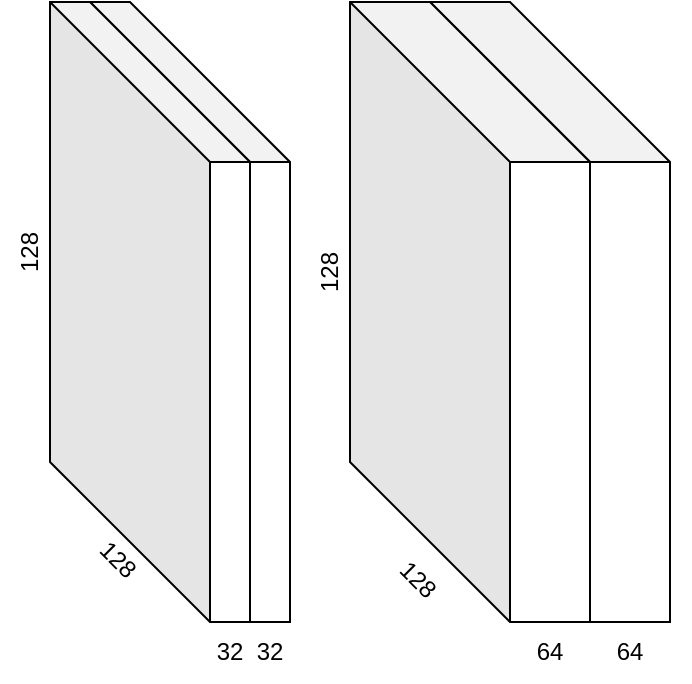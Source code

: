 <mxfile version="16.5.3" type="github">
  <diagram id="mdwYtrKqwy-pj7ubtLok" name="Page-1">
    <mxGraphModel dx="533" dy="958" grid="1" gridSize="10" guides="1" tooltips="1" connect="1" arrows="1" fold="1" page="1" pageScale="1" pageWidth="827" pageHeight="1169" math="0" shadow="0">
      <root>
        <mxCell id="0" />
        <mxCell id="1" parent="0" />
        <mxCell id="CqU0eDEBqgqhNID599-w-7" value="" style="shape=cube;whiteSpace=wrap;html=1;boundedLbl=1;backgroundOutline=1;darkOpacity=0.05;darkOpacity2=0.1;size=80;" vertex="1" parent="1">
          <mxGeometry x="220" y="40" width="100" height="310" as="geometry" />
        </mxCell>
        <mxCell id="CqU0eDEBqgqhNID599-w-8" value="" style="shape=cube;whiteSpace=wrap;html=1;boundedLbl=1;backgroundOutline=1;darkOpacity=0.05;darkOpacity2=0.1;size=80;" vertex="1" parent="1">
          <mxGeometry x="200" y="40" width="100" height="310" as="geometry" />
        </mxCell>
        <mxCell id="CqU0eDEBqgqhNID599-w-16" value="" style="shape=cube;whiteSpace=wrap;html=1;boundedLbl=1;backgroundOutline=1;darkOpacity=0.05;darkOpacity2=0.1;size=80;" vertex="1" parent="1">
          <mxGeometry x="390" y="40" width="120" height="310" as="geometry" />
        </mxCell>
        <mxCell id="CqU0eDEBqgqhNID599-w-17" value="32" style="text;html=1;strokeColor=none;fillColor=none;align=center;verticalAlign=middle;whiteSpace=wrap;rounded=0;" vertex="1" parent="1">
          <mxGeometry x="260" y="350" width="60" height="30" as="geometry" />
        </mxCell>
        <mxCell id="CqU0eDEBqgqhNID599-w-18" value="32" style="text;html=1;strokeColor=none;fillColor=none;align=center;verticalAlign=middle;whiteSpace=wrap;rounded=0;" vertex="1" parent="1">
          <mxGeometry x="280" y="350" width="60" height="30" as="geometry" />
        </mxCell>
        <mxCell id="CqU0eDEBqgqhNID599-w-19" value="128" style="text;html=1;strokeColor=none;fillColor=none;align=center;verticalAlign=middle;whiteSpace=wrap;rounded=0;rotation=45;" vertex="1" parent="1">
          <mxGeometry x="204" y="304" width="60" height="30" as="geometry" />
        </mxCell>
        <mxCell id="CqU0eDEBqgqhNID599-w-20" value="128" style="text;html=1;strokeColor=none;fillColor=none;align=center;verticalAlign=middle;whiteSpace=wrap;rounded=0;rotation=-90;" vertex="1" parent="1">
          <mxGeometry x="160" y="150" width="60" height="30" as="geometry" />
        </mxCell>
        <mxCell id="CqU0eDEBqgqhNID599-w-21" value="" style="shape=cube;whiteSpace=wrap;html=1;boundedLbl=1;backgroundOutline=1;darkOpacity=0.05;darkOpacity2=0.1;size=80;" vertex="1" parent="1">
          <mxGeometry x="350" y="40" width="120" height="310" as="geometry" />
        </mxCell>
        <mxCell id="CqU0eDEBqgqhNID599-w-22" value="64" style="text;html=1;strokeColor=none;fillColor=none;align=center;verticalAlign=middle;whiteSpace=wrap;rounded=0;" vertex="1" parent="1">
          <mxGeometry x="420" y="350" width="60" height="30" as="geometry" />
        </mxCell>
        <mxCell id="CqU0eDEBqgqhNID599-w-23" value="64" style="text;html=1;strokeColor=none;fillColor=none;align=center;verticalAlign=middle;whiteSpace=wrap;rounded=0;" vertex="1" parent="1">
          <mxGeometry x="460" y="350" width="60" height="30" as="geometry" />
        </mxCell>
        <mxCell id="CqU0eDEBqgqhNID599-w-24" value="128" style="text;html=1;strokeColor=none;fillColor=none;align=center;verticalAlign=middle;whiteSpace=wrap;rounded=0;rotation=45;" vertex="1" parent="1">
          <mxGeometry x="354" y="314" width="60" height="30" as="geometry" />
        </mxCell>
        <mxCell id="CqU0eDEBqgqhNID599-w-25" value="128" style="text;html=1;strokeColor=none;fillColor=none;align=center;verticalAlign=middle;whiteSpace=wrap;rounded=0;rotation=-90;" vertex="1" parent="1">
          <mxGeometry x="310" y="160" width="60" height="30" as="geometry" />
        </mxCell>
      </root>
    </mxGraphModel>
  </diagram>
</mxfile>

